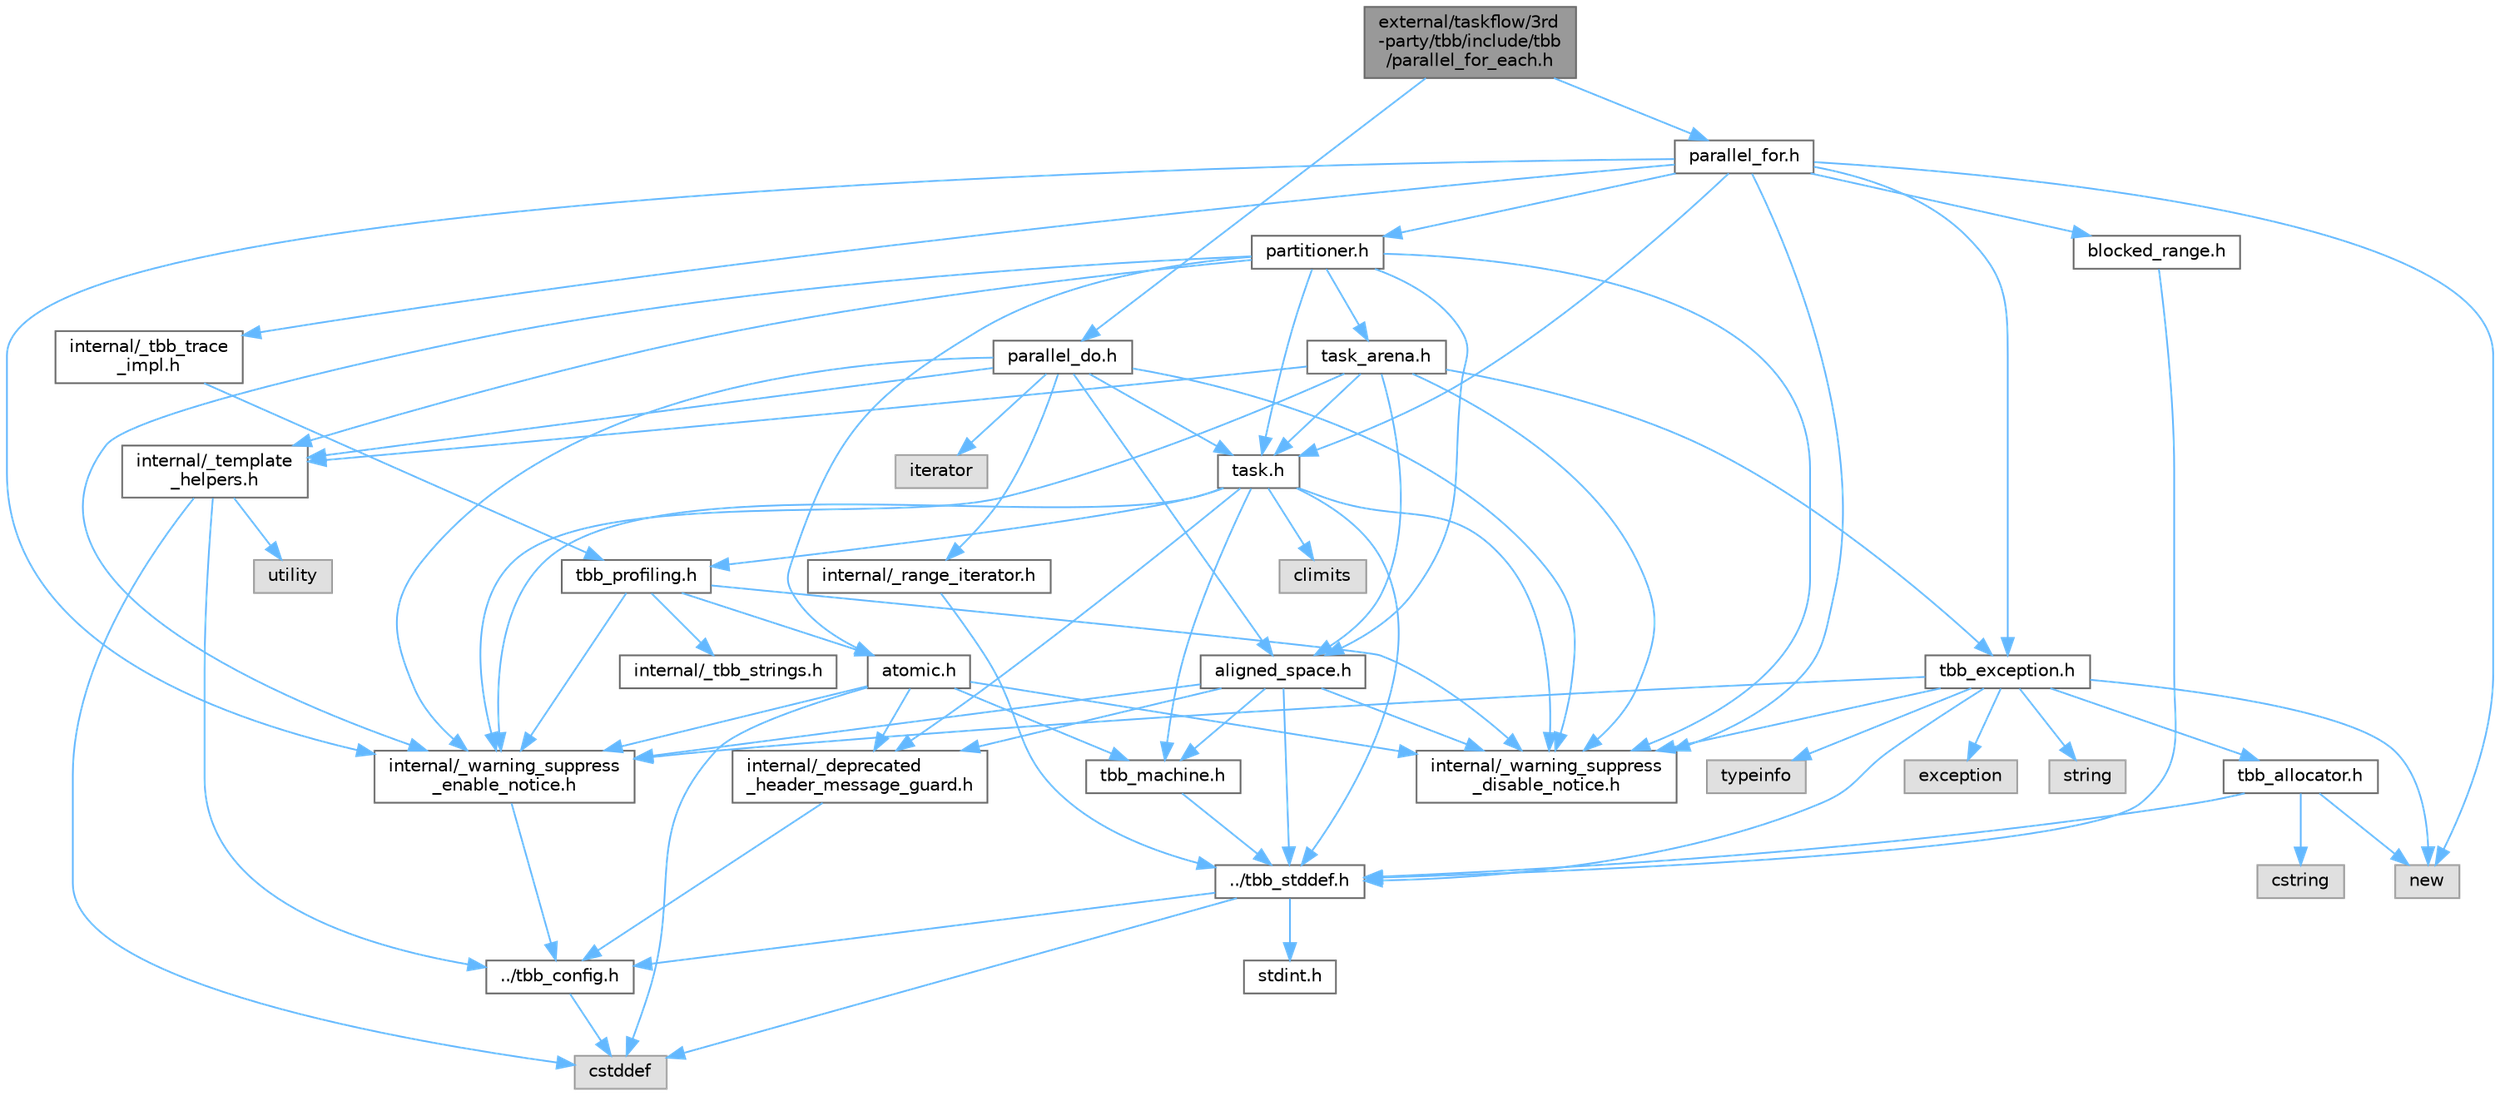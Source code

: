 digraph "external/taskflow/3rd-party/tbb/include/tbb/parallel_for_each.h"
{
 // LATEX_PDF_SIZE
  bgcolor="transparent";
  edge [fontname=Helvetica,fontsize=10,labelfontname=Helvetica,labelfontsize=10];
  node [fontname=Helvetica,fontsize=10,shape=box,height=0.2,width=0.4];
  Node1 [id="Node000001",label="external/taskflow/3rd\l-party/tbb/include/tbb\l/parallel_for_each.h",height=0.2,width=0.4,color="gray40", fillcolor="grey60", style="filled", fontcolor="black",tooltip=" "];
  Node1 -> Node2 [id="edge76_Node000001_Node000002",color="steelblue1",style="solid",tooltip=" "];
  Node2 [id="Node000002",label="parallel_do.h",height=0.2,width=0.4,color="grey40", fillcolor="white", style="filled",URL="$parallel__do_8h.html",tooltip=" "];
  Node2 -> Node3 [id="edge77_Node000002_Node000003",color="steelblue1",style="solid",tooltip=" "];
  Node3 [id="Node000003",label="internal/_warning_suppress\l_enable_notice.h",height=0.2,width=0.4,color="grey40", fillcolor="white", style="filled",URL="$__warning__suppress__enable__notice_8h.html",tooltip=" "];
  Node3 -> Node4 [id="edge78_Node000003_Node000004",color="steelblue1",style="solid",tooltip=" "];
  Node4 [id="Node000004",label="../tbb_config.h",height=0.2,width=0.4,color="grey40", fillcolor="white", style="filled",URL="$tbb__config_8h.html",tooltip=" "];
  Node4 -> Node5 [id="edge79_Node000004_Node000005",color="steelblue1",style="solid",tooltip=" "];
  Node5 [id="Node000005",label="cstddef",height=0.2,width=0.4,color="grey60", fillcolor="#E0E0E0", style="filled",tooltip=" "];
  Node2 -> Node6 [id="edge80_Node000002_Node000006",color="steelblue1",style="solid",tooltip=" "];
  Node6 [id="Node000006",label="internal/_range_iterator.h",height=0.2,width=0.4,color="grey40", fillcolor="white", style="filled",URL="$__range__iterator_8h.html",tooltip=" "];
  Node6 -> Node7 [id="edge81_Node000006_Node000007",color="steelblue1",style="solid",tooltip=" "];
  Node7 [id="Node000007",label="../tbb_stddef.h",height=0.2,width=0.4,color="grey40", fillcolor="white", style="filled",URL="$tbb__stddef_8h.html",tooltip=" "];
  Node7 -> Node4 [id="edge82_Node000007_Node000004",color="steelblue1",style="solid",tooltip=" "];
  Node7 -> Node5 [id="edge83_Node000007_Node000005",color="steelblue1",style="solid",tooltip=" "];
  Node7 -> Node8 [id="edge84_Node000007_Node000008",color="steelblue1",style="solid",tooltip=" "];
  Node8 [id="Node000008",label="stdint.h",height=0.2,width=0.4,color="grey40", fillcolor="white", style="filled",URL="$stdint_8h.html",tooltip=" "];
  Node2 -> Node9 [id="edge85_Node000002_Node000009",color="steelblue1",style="solid",tooltip=" "];
  Node9 [id="Node000009",label="internal/_template\l_helpers.h",height=0.2,width=0.4,color="grey40", fillcolor="white", style="filled",URL="$__template__helpers_8h.html",tooltip=" "];
  Node9 -> Node10 [id="edge86_Node000009_Node000010",color="steelblue1",style="solid",tooltip=" "];
  Node10 [id="Node000010",label="utility",height=0.2,width=0.4,color="grey60", fillcolor="#E0E0E0", style="filled",tooltip=" "];
  Node9 -> Node5 [id="edge87_Node000009_Node000005",color="steelblue1",style="solid",tooltip=" "];
  Node9 -> Node4 [id="edge88_Node000009_Node000004",color="steelblue1",style="solid",tooltip=" "];
  Node2 -> Node11 [id="edge89_Node000002_Node000011",color="steelblue1",style="solid",tooltip=" "];
  Node11 [id="Node000011",label="task.h",height=0.2,width=0.4,color="grey40", fillcolor="white", style="filled",URL="$task_8h.html",tooltip=" "];
  Node11 -> Node12 [id="edge90_Node000011_Node000012",color="steelblue1",style="solid",tooltip=" "];
  Node12 [id="Node000012",label="internal/_deprecated\l_header_message_guard.h",height=0.2,width=0.4,color="grey40", fillcolor="white", style="filled",URL="$__deprecated__header__message__guard_8h.html",tooltip=" "];
  Node12 -> Node4 [id="edge91_Node000012_Node000004",color="steelblue1",style="solid",tooltip=" "];
  Node11 -> Node3 [id="edge92_Node000011_Node000003",color="steelblue1",style="solid",tooltip=" "];
  Node11 -> Node7 [id="edge93_Node000011_Node000007",color="steelblue1",style="solid",tooltip=" "];
  Node11 -> Node13 [id="edge94_Node000011_Node000013",color="steelblue1",style="solid",tooltip=" "];
  Node13 [id="Node000013",label="tbb_machine.h",height=0.2,width=0.4,color="grey40", fillcolor="white", style="filled",URL="$tbb__machine_8h.html",tooltip=" "];
  Node13 -> Node7 [id="edge95_Node000013_Node000007",color="steelblue1",style="solid",tooltip=" "];
  Node11 -> Node14 [id="edge96_Node000011_Node000014",color="steelblue1",style="solid",tooltip=" "];
  Node14 [id="Node000014",label="tbb_profiling.h",height=0.2,width=0.4,color="grey40", fillcolor="white", style="filled",URL="$tbb__profiling_8h.html",tooltip=" "];
  Node14 -> Node3 [id="edge97_Node000014_Node000003",color="steelblue1",style="solid",tooltip=" "];
  Node14 -> Node15 [id="edge98_Node000014_Node000015",color="steelblue1",style="solid",tooltip=" "];
  Node15 [id="Node000015",label="internal/_tbb_strings.h",height=0.2,width=0.4,color="grey40", fillcolor="white", style="filled",URL="$__tbb__strings_8h.html",tooltip=" "];
  Node14 -> Node16 [id="edge99_Node000014_Node000016",color="steelblue1",style="solid",tooltip=" "];
  Node16 [id="Node000016",label="atomic.h",height=0.2,width=0.4,color="grey40", fillcolor="white", style="filled",URL="$external_2taskflow_23rd-party_2tbb_2include_2tbb_2atomic_8h.html",tooltip=" "];
  Node16 -> Node12 [id="edge100_Node000016_Node000012",color="steelblue1",style="solid",tooltip=" "];
  Node16 -> Node3 [id="edge101_Node000016_Node000003",color="steelblue1",style="solid",tooltip=" "];
  Node16 -> Node5 [id="edge102_Node000016_Node000005",color="steelblue1",style="solid",tooltip=" "];
  Node16 -> Node13 [id="edge103_Node000016_Node000013",color="steelblue1",style="solid",tooltip=" "];
  Node16 -> Node17 [id="edge104_Node000016_Node000017",color="steelblue1",style="solid",tooltip=" "];
  Node17 [id="Node000017",label="internal/_warning_suppress\l_disable_notice.h",height=0.2,width=0.4,color="grey40", fillcolor="white", style="filled",URL="$__warning__suppress__disable__notice_8h.html",tooltip=" "];
  Node14 -> Node17 [id="edge105_Node000014_Node000017",color="steelblue1",style="solid",tooltip=" "];
  Node11 -> Node18 [id="edge106_Node000011_Node000018",color="steelblue1",style="solid",tooltip=" "];
  Node18 [id="Node000018",label="climits",height=0.2,width=0.4,color="grey60", fillcolor="#E0E0E0", style="filled",tooltip=" "];
  Node11 -> Node17 [id="edge107_Node000011_Node000017",color="steelblue1",style="solid",tooltip=" "];
  Node2 -> Node19 [id="edge108_Node000002_Node000019",color="steelblue1",style="solid",tooltip=" "];
  Node19 [id="Node000019",label="aligned_space.h",height=0.2,width=0.4,color="grey40", fillcolor="white", style="filled",URL="$aligned__space_8h.html",tooltip=" "];
  Node19 -> Node12 [id="edge109_Node000019_Node000012",color="steelblue1",style="solid",tooltip=" "];
  Node19 -> Node3 [id="edge110_Node000019_Node000003",color="steelblue1",style="solid",tooltip=" "];
  Node19 -> Node7 [id="edge111_Node000019_Node000007",color="steelblue1",style="solid",tooltip=" "];
  Node19 -> Node13 [id="edge112_Node000019_Node000013",color="steelblue1",style="solid",tooltip=" "];
  Node19 -> Node17 [id="edge113_Node000019_Node000017",color="steelblue1",style="solid",tooltip=" "];
  Node2 -> Node20 [id="edge114_Node000002_Node000020",color="steelblue1",style="solid",tooltip=" "];
  Node20 [id="Node000020",label="iterator",height=0.2,width=0.4,color="grey60", fillcolor="#E0E0E0", style="filled",tooltip=" "];
  Node2 -> Node17 [id="edge115_Node000002_Node000017",color="steelblue1",style="solid",tooltip=" "];
  Node1 -> Node21 [id="edge116_Node000001_Node000021",color="steelblue1",style="solid",tooltip=" "];
  Node21 [id="Node000021",label="parallel_for.h",height=0.2,width=0.4,color="grey40", fillcolor="white", style="filled",URL="$tbb_2parallel__for_8h.html",tooltip=" "];
  Node21 -> Node3 [id="edge117_Node000021_Node000003",color="steelblue1",style="solid",tooltip=" "];
  Node21 -> Node22 [id="edge118_Node000021_Node000022",color="steelblue1",style="solid",tooltip=" "];
  Node22 [id="Node000022",label="new",height=0.2,width=0.4,color="grey60", fillcolor="#E0E0E0", style="filled",tooltip=" "];
  Node21 -> Node11 [id="edge119_Node000021_Node000011",color="steelblue1",style="solid",tooltip=" "];
  Node21 -> Node23 [id="edge120_Node000021_Node000023",color="steelblue1",style="solid",tooltip=" "];
  Node23 [id="Node000023",label="partitioner.h",height=0.2,width=0.4,color="grey40", fillcolor="white", style="filled",URL="$partitioner_8h.html",tooltip=" "];
  Node23 -> Node3 [id="edge121_Node000023_Node000003",color="steelblue1",style="solid",tooltip=" "];
  Node23 -> Node11 [id="edge122_Node000023_Node000011",color="steelblue1",style="solid",tooltip=" "];
  Node23 -> Node24 [id="edge123_Node000023_Node000024",color="steelblue1",style="solid",tooltip=" "];
  Node24 [id="Node000024",label="task_arena.h",height=0.2,width=0.4,color="grey40", fillcolor="white", style="filled",URL="$task__arena_8h.html",tooltip=" "];
  Node24 -> Node3 [id="edge124_Node000024_Node000003",color="steelblue1",style="solid",tooltip=" "];
  Node24 -> Node11 [id="edge125_Node000024_Node000011",color="steelblue1",style="solid",tooltip=" "];
  Node24 -> Node25 [id="edge126_Node000024_Node000025",color="steelblue1",style="solid",tooltip=" "];
  Node25 [id="Node000025",label="tbb_exception.h",height=0.2,width=0.4,color="grey40", fillcolor="white", style="filled",URL="$tbb__exception_8h.html",tooltip=" "];
  Node25 -> Node3 [id="edge127_Node000025_Node000003",color="steelblue1",style="solid",tooltip=" "];
  Node25 -> Node7 [id="edge128_Node000025_Node000007",color="steelblue1",style="solid",tooltip=" "];
  Node25 -> Node26 [id="edge129_Node000025_Node000026",color="steelblue1",style="solid",tooltip=" "];
  Node26 [id="Node000026",label="exception",height=0.2,width=0.4,color="grey60", fillcolor="#E0E0E0", style="filled",tooltip=" "];
  Node25 -> Node22 [id="edge130_Node000025_Node000022",color="steelblue1",style="solid",tooltip=" "];
  Node25 -> Node27 [id="edge131_Node000025_Node000027",color="steelblue1",style="solid",tooltip=" "];
  Node27 [id="Node000027",label="string",height=0.2,width=0.4,color="grey60", fillcolor="#E0E0E0", style="filled",tooltip=" "];
  Node25 -> Node28 [id="edge132_Node000025_Node000028",color="steelblue1",style="solid",tooltip=" "];
  Node28 [id="Node000028",label="tbb_allocator.h",height=0.2,width=0.4,color="grey40", fillcolor="white", style="filled",URL="$tbb__allocator_8h.html",tooltip=" "];
  Node28 -> Node7 [id="edge133_Node000028_Node000007",color="steelblue1",style="solid",tooltip=" "];
  Node28 -> Node22 [id="edge134_Node000028_Node000022",color="steelblue1",style="solid",tooltip=" "];
  Node28 -> Node29 [id="edge135_Node000028_Node000029",color="steelblue1",style="solid",tooltip=" "];
  Node29 [id="Node000029",label="cstring",height=0.2,width=0.4,color="grey60", fillcolor="#E0E0E0", style="filled",tooltip=" "];
  Node25 -> Node30 [id="edge136_Node000025_Node000030",color="steelblue1",style="solid",tooltip=" "];
  Node30 [id="Node000030",label="typeinfo",height=0.2,width=0.4,color="grey60", fillcolor="#E0E0E0", style="filled",tooltip=" "];
  Node25 -> Node17 [id="edge137_Node000025_Node000017",color="steelblue1",style="solid",tooltip=" "];
  Node24 -> Node9 [id="edge138_Node000024_Node000009",color="steelblue1",style="solid",tooltip=" "];
  Node24 -> Node19 [id="edge139_Node000024_Node000019",color="steelblue1",style="solid",tooltip=" "];
  Node24 -> Node17 [id="edge140_Node000024_Node000017",color="steelblue1",style="solid",tooltip=" "];
  Node23 -> Node19 [id="edge141_Node000023_Node000019",color="steelblue1",style="solid",tooltip=" "];
  Node23 -> Node16 [id="edge142_Node000023_Node000016",color="steelblue1",style="solid",tooltip=" "];
  Node23 -> Node9 [id="edge143_Node000023_Node000009",color="steelblue1",style="solid",tooltip=" "];
  Node23 -> Node17 [id="edge144_Node000023_Node000017",color="steelblue1",style="solid",tooltip=" "];
  Node21 -> Node31 [id="edge145_Node000021_Node000031",color="steelblue1",style="solid",tooltip=" "];
  Node31 [id="Node000031",label="blocked_range.h",height=0.2,width=0.4,color="grey40", fillcolor="white", style="filled",URL="$blocked__range_8h.html",tooltip=" "];
  Node31 -> Node7 [id="edge146_Node000031_Node000007",color="steelblue1",style="solid",tooltip=" "];
  Node21 -> Node25 [id="edge147_Node000021_Node000025",color="steelblue1",style="solid",tooltip=" "];
  Node21 -> Node32 [id="edge148_Node000021_Node000032",color="steelblue1",style="solid",tooltip=" "];
  Node32 [id="Node000032",label="internal/_tbb_trace\l_impl.h",height=0.2,width=0.4,color="grey40", fillcolor="white", style="filled",URL="$__tbb__trace__impl_8h.html",tooltip=" "];
  Node32 -> Node14 [id="edge149_Node000032_Node000014",color="steelblue1",style="solid",tooltip=" "];
  Node21 -> Node17 [id="edge150_Node000021_Node000017",color="steelblue1",style="solid",tooltip=" "];
}
